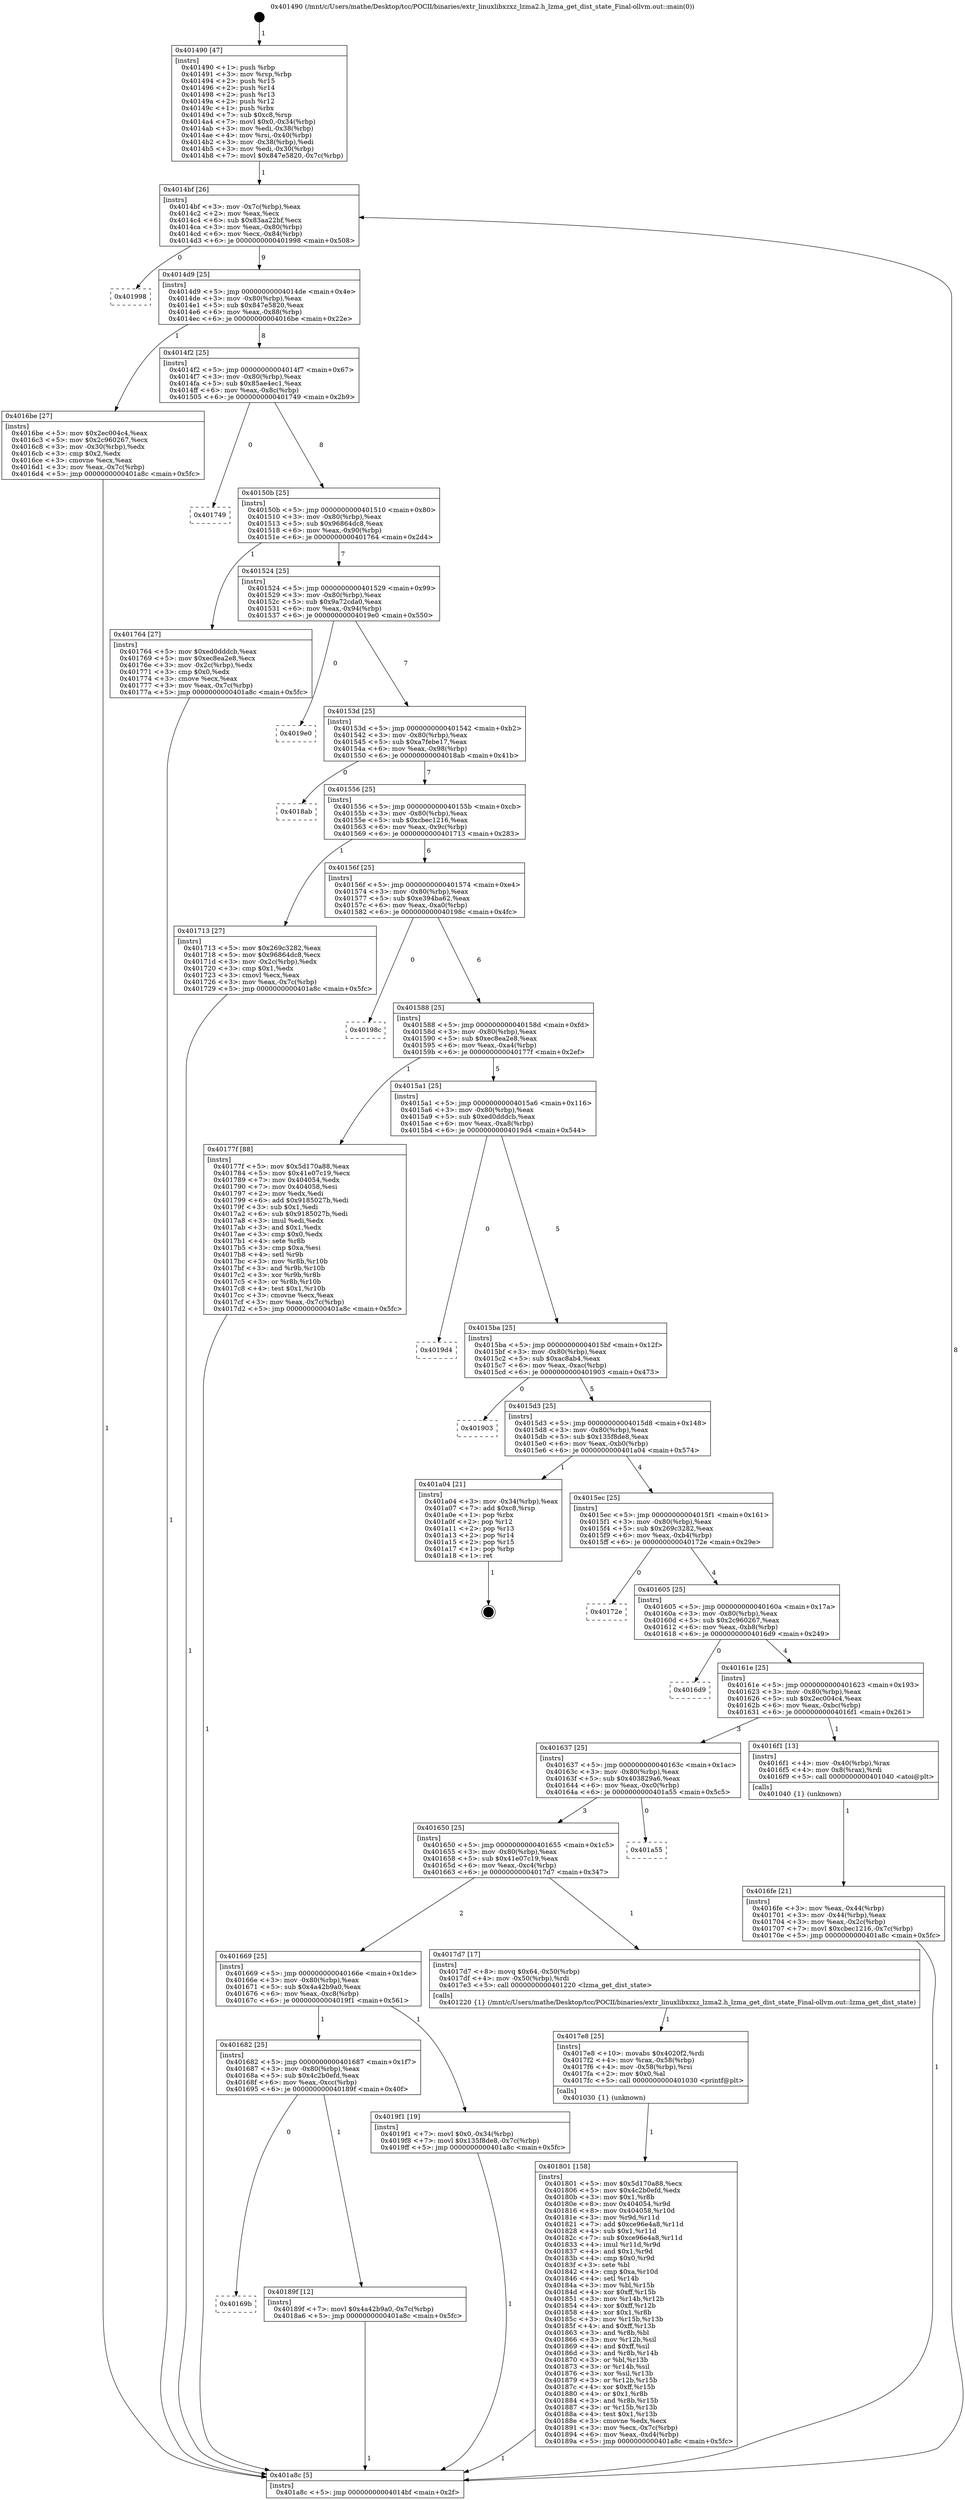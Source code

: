 digraph "0x401490" {
  label = "0x401490 (/mnt/c/Users/mathe/Desktop/tcc/POCII/binaries/extr_linuxlibxzxz_lzma2.h_lzma_get_dist_state_Final-ollvm.out::main(0))"
  labelloc = "t"
  node[shape=record]

  Entry [label="",width=0.3,height=0.3,shape=circle,fillcolor=black,style=filled]
  "0x4014bf" [label="{
     0x4014bf [26]\l
     | [instrs]\l
     &nbsp;&nbsp;0x4014bf \<+3\>: mov -0x7c(%rbp),%eax\l
     &nbsp;&nbsp;0x4014c2 \<+2\>: mov %eax,%ecx\l
     &nbsp;&nbsp;0x4014c4 \<+6\>: sub $0x83aa22bf,%ecx\l
     &nbsp;&nbsp;0x4014ca \<+3\>: mov %eax,-0x80(%rbp)\l
     &nbsp;&nbsp;0x4014cd \<+6\>: mov %ecx,-0x84(%rbp)\l
     &nbsp;&nbsp;0x4014d3 \<+6\>: je 0000000000401998 \<main+0x508\>\l
  }"]
  "0x401998" [label="{
     0x401998\l
  }", style=dashed]
  "0x4014d9" [label="{
     0x4014d9 [25]\l
     | [instrs]\l
     &nbsp;&nbsp;0x4014d9 \<+5\>: jmp 00000000004014de \<main+0x4e\>\l
     &nbsp;&nbsp;0x4014de \<+3\>: mov -0x80(%rbp),%eax\l
     &nbsp;&nbsp;0x4014e1 \<+5\>: sub $0x847e5820,%eax\l
     &nbsp;&nbsp;0x4014e6 \<+6\>: mov %eax,-0x88(%rbp)\l
     &nbsp;&nbsp;0x4014ec \<+6\>: je 00000000004016be \<main+0x22e\>\l
  }"]
  Exit [label="",width=0.3,height=0.3,shape=circle,fillcolor=black,style=filled,peripheries=2]
  "0x4016be" [label="{
     0x4016be [27]\l
     | [instrs]\l
     &nbsp;&nbsp;0x4016be \<+5\>: mov $0x2ec004c4,%eax\l
     &nbsp;&nbsp;0x4016c3 \<+5\>: mov $0x2c960267,%ecx\l
     &nbsp;&nbsp;0x4016c8 \<+3\>: mov -0x30(%rbp),%edx\l
     &nbsp;&nbsp;0x4016cb \<+3\>: cmp $0x2,%edx\l
     &nbsp;&nbsp;0x4016ce \<+3\>: cmovne %ecx,%eax\l
     &nbsp;&nbsp;0x4016d1 \<+3\>: mov %eax,-0x7c(%rbp)\l
     &nbsp;&nbsp;0x4016d4 \<+5\>: jmp 0000000000401a8c \<main+0x5fc\>\l
  }"]
  "0x4014f2" [label="{
     0x4014f2 [25]\l
     | [instrs]\l
     &nbsp;&nbsp;0x4014f2 \<+5\>: jmp 00000000004014f7 \<main+0x67\>\l
     &nbsp;&nbsp;0x4014f7 \<+3\>: mov -0x80(%rbp),%eax\l
     &nbsp;&nbsp;0x4014fa \<+5\>: sub $0x85ae4ec1,%eax\l
     &nbsp;&nbsp;0x4014ff \<+6\>: mov %eax,-0x8c(%rbp)\l
     &nbsp;&nbsp;0x401505 \<+6\>: je 0000000000401749 \<main+0x2b9\>\l
  }"]
  "0x401a8c" [label="{
     0x401a8c [5]\l
     | [instrs]\l
     &nbsp;&nbsp;0x401a8c \<+5\>: jmp 00000000004014bf \<main+0x2f\>\l
  }"]
  "0x401490" [label="{
     0x401490 [47]\l
     | [instrs]\l
     &nbsp;&nbsp;0x401490 \<+1\>: push %rbp\l
     &nbsp;&nbsp;0x401491 \<+3\>: mov %rsp,%rbp\l
     &nbsp;&nbsp;0x401494 \<+2\>: push %r15\l
     &nbsp;&nbsp;0x401496 \<+2\>: push %r14\l
     &nbsp;&nbsp;0x401498 \<+2\>: push %r13\l
     &nbsp;&nbsp;0x40149a \<+2\>: push %r12\l
     &nbsp;&nbsp;0x40149c \<+1\>: push %rbx\l
     &nbsp;&nbsp;0x40149d \<+7\>: sub $0xc8,%rsp\l
     &nbsp;&nbsp;0x4014a4 \<+7\>: movl $0x0,-0x34(%rbp)\l
     &nbsp;&nbsp;0x4014ab \<+3\>: mov %edi,-0x38(%rbp)\l
     &nbsp;&nbsp;0x4014ae \<+4\>: mov %rsi,-0x40(%rbp)\l
     &nbsp;&nbsp;0x4014b2 \<+3\>: mov -0x38(%rbp),%edi\l
     &nbsp;&nbsp;0x4014b5 \<+3\>: mov %edi,-0x30(%rbp)\l
     &nbsp;&nbsp;0x4014b8 \<+7\>: movl $0x847e5820,-0x7c(%rbp)\l
  }"]
  "0x40169b" [label="{
     0x40169b\l
  }", style=dashed]
  "0x401749" [label="{
     0x401749\l
  }", style=dashed]
  "0x40150b" [label="{
     0x40150b [25]\l
     | [instrs]\l
     &nbsp;&nbsp;0x40150b \<+5\>: jmp 0000000000401510 \<main+0x80\>\l
     &nbsp;&nbsp;0x401510 \<+3\>: mov -0x80(%rbp),%eax\l
     &nbsp;&nbsp;0x401513 \<+5\>: sub $0x96864dc8,%eax\l
     &nbsp;&nbsp;0x401518 \<+6\>: mov %eax,-0x90(%rbp)\l
     &nbsp;&nbsp;0x40151e \<+6\>: je 0000000000401764 \<main+0x2d4\>\l
  }"]
  "0x40189f" [label="{
     0x40189f [12]\l
     | [instrs]\l
     &nbsp;&nbsp;0x40189f \<+7\>: movl $0x4a42b9a0,-0x7c(%rbp)\l
     &nbsp;&nbsp;0x4018a6 \<+5\>: jmp 0000000000401a8c \<main+0x5fc\>\l
  }"]
  "0x401764" [label="{
     0x401764 [27]\l
     | [instrs]\l
     &nbsp;&nbsp;0x401764 \<+5\>: mov $0xed0dddcb,%eax\l
     &nbsp;&nbsp;0x401769 \<+5\>: mov $0xec8ea2e8,%ecx\l
     &nbsp;&nbsp;0x40176e \<+3\>: mov -0x2c(%rbp),%edx\l
     &nbsp;&nbsp;0x401771 \<+3\>: cmp $0x0,%edx\l
     &nbsp;&nbsp;0x401774 \<+3\>: cmove %ecx,%eax\l
     &nbsp;&nbsp;0x401777 \<+3\>: mov %eax,-0x7c(%rbp)\l
     &nbsp;&nbsp;0x40177a \<+5\>: jmp 0000000000401a8c \<main+0x5fc\>\l
  }"]
  "0x401524" [label="{
     0x401524 [25]\l
     | [instrs]\l
     &nbsp;&nbsp;0x401524 \<+5\>: jmp 0000000000401529 \<main+0x99\>\l
     &nbsp;&nbsp;0x401529 \<+3\>: mov -0x80(%rbp),%eax\l
     &nbsp;&nbsp;0x40152c \<+5\>: sub $0x9a72cda0,%eax\l
     &nbsp;&nbsp;0x401531 \<+6\>: mov %eax,-0x94(%rbp)\l
     &nbsp;&nbsp;0x401537 \<+6\>: je 00000000004019e0 \<main+0x550\>\l
  }"]
  "0x401682" [label="{
     0x401682 [25]\l
     | [instrs]\l
     &nbsp;&nbsp;0x401682 \<+5\>: jmp 0000000000401687 \<main+0x1f7\>\l
     &nbsp;&nbsp;0x401687 \<+3\>: mov -0x80(%rbp),%eax\l
     &nbsp;&nbsp;0x40168a \<+5\>: sub $0x4c2b0efd,%eax\l
     &nbsp;&nbsp;0x40168f \<+6\>: mov %eax,-0xcc(%rbp)\l
     &nbsp;&nbsp;0x401695 \<+6\>: je 000000000040189f \<main+0x40f\>\l
  }"]
  "0x4019e0" [label="{
     0x4019e0\l
  }", style=dashed]
  "0x40153d" [label="{
     0x40153d [25]\l
     | [instrs]\l
     &nbsp;&nbsp;0x40153d \<+5\>: jmp 0000000000401542 \<main+0xb2\>\l
     &nbsp;&nbsp;0x401542 \<+3\>: mov -0x80(%rbp),%eax\l
     &nbsp;&nbsp;0x401545 \<+5\>: sub $0xa7febe17,%eax\l
     &nbsp;&nbsp;0x40154a \<+6\>: mov %eax,-0x98(%rbp)\l
     &nbsp;&nbsp;0x401550 \<+6\>: je 00000000004018ab \<main+0x41b\>\l
  }"]
  "0x4019f1" [label="{
     0x4019f1 [19]\l
     | [instrs]\l
     &nbsp;&nbsp;0x4019f1 \<+7\>: movl $0x0,-0x34(%rbp)\l
     &nbsp;&nbsp;0x4019f8 \<+7\>: movl $0x135f8de8,-0x7c(%rbp)\l
     &nbsp;&nbsp;0x4019ff \<+5\>: jmp 0000000000401a8c \<main+0x5fc\>\l
  }"]
  "0x4018ab" [label="{
     0x4018ab\l
  }", style=dashed]
  "0x401556" [label="{
     0x401556 [25]\l
     | [instrs]\l
     &nbsp;&nbsp;0x401556 \<+5\>: jmp 000000000040155b \<main+0xcb\>\l
     &nbsp;&nbsp;0x40155b \<+3\>: mov -0x80(%rbp),%eax\l
     &nbsp;&nbsp;0x40155e \<+5\>: sub $0xcbec1216,%eax\l
     &nbsp;&nbsp;0x401563 \<+6\>: mov %eax,-0x9c(%rbp)\l
     &nbsp;&nbsp;0x401569 \<+6\>: je 0000000000401713 \<main+0x283\>\l
  }"]
  "0x401801" [label="{
     0x401801 [158]\l
     | [instrs]\l
     &nbsp;&nbsp;0x401801 \<+5\>: mov $0x5d170a88,%ecx\l
     &nbsp;&nbsp;0x401806 \<+5\>: mov $0x4c2b0efd,%edx\l
     &nbsp;&nbsp;0x40180b \<+3\>: mov $0x1,%r8b\l
     &nbsp;&nbsp;0x40180e \<+8\>: mov 0x404054,%r9d\l
     &nbsp;&nbsp;0x401816 \<+8\>: mov 0x404058,%r10d\l
     &nbsp;&nbsp;0x40181e \<+3\>: mov %r9d,%r11d\l
     &nbsp;&nbsp;0x401821 \<+7\>: add $0xce96e4a8,%r11d\l
     &nbsp;&nbsp;0x401828 \<+4\>: sub $0x1,%r11d\l
     &nbsp;&nbsp;0x40182c \<+7\>: sub $0xce96e4a8,%r11d\l
     &nbsp;&nbsp;0x401833 \<+4\>: imul %r11d,%r9d\l
     &nbsp;&nbsp;0x401837 \<+4\>: and $0x1,%r9d\l
     &nbsp;&nbsp;0x40183b \<+4\>: cmp $0x0,%r9d\l
     &nbsp;&nbsp;0x40183f \<+3\>: sete %bl\l
     &nbsp;&nbsp;0x401842 \<+4\>: cmp $0xa,%r10d\l
     &nbsp;&nbsp;0x401846 \<+4\>: setl %r14b\l
     &nbsp;&nbsp;0x40184a \<+3\>: mov %bl,%r15b\l
     &nbsp;&nbsp;0x40184d \<+4\>: xor $0xff,%r15b\l
     &nbsp;&nbsp;0x401851 \<+3\>: mov %r14b,%r12b\l
     &nbsp;&nbsp;0x401854 \<+4\>: xor $0xff,%r12b\l
     &nbsp;&nbsp;0x401858 \<+4\>: xor $0x1,%r8b\l
     &nbsp;&nbsp;0x40185c \<+3\>: mov %r15b,%r13b\l
     &nbsp;&nbsp;0x40185f \<+4\>: and $0xff,%r13b\l
     &nbsp;&nbsp;0x401863 \<+3\>: and %r8b,%bl\l
     &nbsp;&nbsp;0x401866 \<+3\>: mov %r12b,%sil\l
     &nbsp;&nbsp;0x401869 \<+4\>: and $0xff,%sil\l
     &nbsp;&nbsp;0x40186d \<+3\>: and %r8b,%r14b\l
     &nbsp;&nbsp;0x401870 \<+3\>: or %bl,%r13b\l
     &nbsp;&nbsp;0x401873 \<+3\>: or %r14b,%sil\l
     &nbsp;&nbsp;0x401876 \<+3\>: xor %sil,%r13b\l
     &nbsp;&nbsp;0x401879 \<+3\>: or %r12b,%r15b\l
     &nbsp;&nbsp;0x40187c \<+4\>: xor $0xff,%r15b\l
     &nbsp;&nbsp;0x401880 \<+4\>: or $0x1,%r8b\l
     &nbsp;&nbsp;0x401884 \<+3\>: and %r8b,%r15b\l
     &nbsp;&nbsp;0x401887 \<+3\>: or %r15b,%r13b\l
     &nbsp;&nbsp;0x40188a \<+4\>: test $0x1,%r13b\l
     &nbsp;&nbsp;0x40188e \<+3\>: cmovne %edx,%ecx\l
     &nbsp;&nbsp;0x401891 \<+3\>: mov %ecx,-0x7c(%rbp)\l
     &nbsp;&nbsp;0x401894 \<+6\>: mov %eax,-0xd4(%rbp)\l
     &nbsp;&nbsp;0x40189a \<+5\>: jmp 0000000000401a8c \<main+0x5fc\>\l
  }"]
  "0x401713" [label="{
     0x401713 [27]\l
     | [instrs]\l
     &nbsp;&nbsp;0x401713 \<+5\>: mov $0x269c3282,%eax\l
     &nbsp;&nbsp;0x401718 \<+5\>: mov $0x96864dc8,%ecx\l
     &nbsp;&nbsp;0x40171d \<+3\>: mov -0x2c(%rbp),%edx\l
     &nbsp;&nbsp;0x401720 \<+3\>: cmp $0x1,%edx\l
     &nbsp;&nbsp;0x401723 \<+3\>: cmovl %ecx,%eax\l
     &nbsp;&nbsp;0x401726 \<+3\>: mov %eax,-0x7c(%rbp)\l
     &nbsp;&nbsp;0x401729 \<+5\>: jmp 0000000000401a8c \<main+0x5fc\>\l
  }"]
  "0x40156f" [label="{
     0x40156f [25]\l
     | [instrs]\l
     &nbsp;&nbsp;0x40156f \<+5\>: jmp 0000000000401574 \<main+0xe4\>\l
     &nbsp;&nbsp;0x401574 \<+3\>: mov -0x80(%rbp),%eax\l
     &nbsp;&nbsp;0x401577 \<+5\>: sub $0xe394ba62,%eax\l
     &nbsp;&nbsp;0x40157c \<+6\>: mov %eax,-0xa0(%rbp)\l
     &nbsp;&nbsp;0x401582 \<+6\>: je 000000000040198c \<main+0x4fc\>\l
  }"]
  "0x4017e8" [label="{
     0x4017e8 [25]\l
     | [instrs]\l
     &nbsp;&nbsp;0x4017e8 \<+10\>: movabs $0x4020f2,%rdi\l
     &nbsp;&nbsp;0x4017f2 \<+4\>: mov %rax,-0x58(%rbp)\l
     &nbsp;&nbsp;0x4017f6 \<+4\>: mov -0x58(%rbp),%rsi\l
     &nbsp;&nbsp;0x4017fa \<+2\>: mov $0x0,%al\l
     &nbsp;&nbsp;0x4017fc \<+5\>: call 0000000000401030 \<printf@plt\>\l
     | [calls]\l
     &nbsp;&nbsp;0x401030 \{1\} (unknown)\l
  }"]
  "0x40198c" [label="{
     0x40198c\l
  }", style=dashed]
  "0x401588" [label="{
     0x401588 [25]\l
     | [instrs]\l
     &nbsp;&nbsp;0x401588 \<+5\>: jmp 000000000040158d \<main+0xfd\>\l
     &nbsp;&nbsp;0x40158d \<+3\>: mov -0x80(%rbp),%eax\l
     &nbsp;&nbsp;0x401590 \<+5\>: sub $0xec8ea2e8,%eax\l
     &nbsp;&nbsp;0x401595 \<+6\>: mov %eax,-0xa4(%rbp)\l
     &nbsp;&nbsp;0x40159b \<+6\>: je 000000000040177f \<main+0x2ef\>\l
  }"]
  "0x401669" [label="{
     0x401669 [25]\l
     | [instrs]\l
     &nbsp;&nbsp;0x401669 \<+5\>: jmp 000000000040166e \<main+0x1de\>\l
     &nbsp;&nbsp;0x40166e \<+3\>: mov -0x80(%rbp),%eax\l
     &nbsp;&nbsp;0x401671 \<+5\>: sub $0x4a42b9a0,%eax\l
     &nbsp;&nbsp;0x401676 \<+6\>: mov %eax,-0xc8(%rbp)\l
     &nbsp;&nbsp;0x40167c \<+6\>: je 00000000004019f1 \<main+0x561\>\l
  }"]
  "0x40177f" [label="{
     0x40177f [88]\l
     | [instrs]\l
     &nbsp;&nbsp;0x40177f \<+5\>: mov $0x5d170a88,%eax\l
     &nbsp;&nbsp;0x401784 \<+5\>: mov $0x41e07c19,%ecx\l
     &nbsp;&nbsp;0x401789 \<+7\>: mov 0x404054,%edx\l
     &nbsp;&nbsp;0x401790 \<+7\>: mov 0x404058,%esi\l
     &nbsp;&nbsp;0x401797 \<+2\>: mov %edx,%edi\l
     &nbsp;&nbsp;0x401799 \<+6\>: add $0x9185027b,%edi\l
     &nbsp;&nbsp;0x40179f \<+3\>: sub $0x1,%edi\l
     &nbsp;&nbsp;0x4017a2 \<+6\>: sub $0x9185027b,%edi\l
     &nbsp;&nbsp;0x4017a8 \<+3\>: imul %edi,%edx\l
     &nbsp;&nbsp;0x4017ab \<+3\>: and $0x1,%edx\l
     &nbsp;&nbsp;0x4017ae \<+3\>: cmp $0x0,%edx\l
     &nbsp;&nbsp;0x4017b1 \<+4\>: sete %r8b\l
     &nbsp;&nbsp;0x4017b5 \<+3\>: cmp $0xa,%esi\l
     &nbsp;&nbsp;0x4017b8 \<+4\>: setl %r9b\l
     &nbsp;&nbsp;0x4017bc \<+3\>: mov %r8b,%r10b\l
     &nbsp;&nbsp;0x4017bf \<+3\>: and %r9b,%r10b\l
     &nbsp;&nbsp;0x4017c2 \<+3\>: xor %r9b,%r8b\l
     &nbsp;&nbsp;0x4017c5 \<+3\>: or %r8b,%r10b\l
     &nbsp;&nbsp;0x4017c8 \<+4\>: test $0x1,%r10b\l
     &nbsp;&nbsp;0x4017cc \<+3\>: cmovne %ecx,%eax\l
     &nbsp;&nbsp;0x4017cf \<+3\>: mov %eax,-0x7c(%rbp)\l
     &nbsp;&nbsp;0x4017d2 \<+5\>: jmp 0000000000401a8c \<main+0x5fc\>\l
  }"]
  "0x4015a1" [label="{
     0x4015a1 [25]\l
     | [instrs]\l
     &nbsp;&nbsp;0x4015a1 \<+5\>: jmp 00000000004015a6 \<main+0x116\>\l
     &nbsp;&nbsp;0x4015a6 \<+3\>: mov -0x80(%rbp),%eax\l
     &nbsp;&nbsp;0x4015a9 \<+5\>: sub $0xed0dddcb,%eax\l
     &nbsp;&nbsp;0x4015ae \<+6\>: mov %eax,-0xa8(%rbp)\l
     &nbsp;&nbsp;0x4015b4 \<+6\>: je 00000000004019d4 \<main+0x544\>\l
  }"]
  "0x4017d7" [label="{
     0x4017d7 [17]\l
     | [instrs]\l
     &nbsp;&nbsp;0x4017d7 \<+8\>: movq $0x64,-0x50(%rbp)\l
     &nbsp;&nbsp;0x4017df \<+4\>: mov -0x50(%rbp),%rdi\l
     &nbsp;&nbsp;0x4017e3 \<+5\>: call 0000000000401220 \<lzma_get_dist_state\>\l
     | [calls]\l
     &nbsp;&nbsp;0x401220 \{1\} (/mnt/c/Users/mathe/Desktop/tcc/POCII/binaries/extr_linuxlibxzxz_lzma2.h_lzma_get_dist_state_Final-ollvm.out::lzma_get_dist_state)\l
  }"]
  "0x4019d4" [label="{
     0x4019d4\l
  }", style=dashed]
  "0x4015ba" [label="{
     0x4015ba [25]\l
     | [instrs]\l
     &nbsp;&nbsp;0x4015ba \<+5\>: jmp 00000000004015bf \<main+0x12f\>\l
     &nbsp;&nbsp;0x4015bf \<+3\>: mov -0x80(%rbp),%eax\l
     &nbsp;&nbsp;0x4015c2 \<+5\>: sub $0xac8ab4,%eax\l
     &nbsp;&nbsp;0x4015c7 \<+6\>: mov %eax,-0xac(%rbp)\l
     &nbsp;&nbsp;0x4015cd \<+6\>: je 0000000000401903 \<main+0x473\>\l
  }"]
  "0x401650" [label="{
     0x401650 [25]\l
     | [instrs]\l
     &nbsp;&nbsp;0x401650 \<+5\>: jmp 0000000000401655 \<main+0x1c5\>\l
     &nbsp;&nbsp;0x401655 \<+3\>: mov -0x80(%rbp),%eax\l
     &nbsp;&nbsp;0x401658 \<+5\>: sub $0x41e07c19,%eax\l
     &nbsp;&nbsp;0x40165d \<+6\>: mov %eax,-0xc4(%rbp)\l
     &nbsp;&nbsp;0x401663 \<+6\>: je 00000000004017d7 \<main+0x347\>\l
  }"]
  "0x401903" [label="{
     0x401903\l
  }", style=dashed]
  "0x4015d3" [label="{
     0x4015d3 [25]\l
     | [instrs]\l
     &nbsp;&nbsp;0x4015d3 \<+5\>: jmp 00000000004015d8 \<main+0x148\>\l
     &nbsp;&nbsp;0x4015d8 \<+3\>: mov -0x80(%rbp),%eax\l
     &nbsp;&nbsp;0x4015db \<+5\>: sub $0x135f8de8,%eax\l
     &nbsp;&nbsp;0x4015e0 \<+6\>: mov %eax,-0xb0(%rbp)\l
     &nbsp;&nbsp;0x4015e6 \<+6\>: je 0000000000401a04 \<main+0x574\>\l
  }"]
  "0x401a55" [label="{
     0x401a55\l
  }", style=dashed]
  "0x401a04" [label="{
     0x401a04 [21]\l
     | [instrs]\l
     &nbsp;&nbsp;0x401a04 \<+3\>: mov -0x34(%rbp),%eax\l
     &nbsp;&nbsp;0x401a07 \<+7\>: add $0xc8,%rsp\l
     &nbsp;&nbsp;0x401a0e \<+1\>: pop %rbx\l
     &nbsp;&nbsp;0x401a0f \<+2\>: pop %r12\l
     &nbsp;&nbsp;0x401a11 \<+2\>: pop %r13\l
     &nbsp;&nbsp;0x401a13 \<+2\>: pop %r14\l
     &nbsp;&nbsp;0x401a15 \<+2\>: pop %r15\l
     &nbsp;&nbsp;0x401a17 \<+1\>: pop %rbp\l
     &nbsp;&nbsp;0x401a18 \<+1\>: ret\l
  }"]
  "0x4015ec" [label="{
     0x4015ec [25]\l
     | [instrs]\l
     &nbsp;&nbsp;0x4015ec \<+5\>: jmp 00000000004015f1 \<main+0x161\>\l
     &nbsp;&nbsp;0x4015f1 \<+3\>: mov -0x80(%rbp),%eax\l
     &nbsp;&nbsp;0x4015f4 \<+5\>: sub $0x269c3282,%eax\l
     &nbsp;&nbsp;0x4015f9 \<+6\>: mov %eax,-0xb4(%rbp)\l
     &nbsp;&nbsp;0x4015ff \<+6\>: je 000000000040172e \<main+0x29e\>\l
  }"]
  "0x4016fe" [label="{
     0x4016fe [21]\l
     | [instrs]\l
     &nbsp;&nbsp;0x4016fe \<+3\>: mov %eax,-0x44(%rbp)\l
     &nbsp;&nbsp;0x401701 \<+3\>: mov -0x44(%rbp),%eax\l
     &nbsp;&nbsp;0x401704 \<+3\>: mov %eax,-0x2c(%rbp)\l
     &nbsp;&nbsp;0x401707 \<+7\>: movl $0xcbec1216,-0x7c(%rbp)\l
     &nbsp;&nbsp;0x40170e \<+5\>: jmp 0000000000401a8c \<main+0x5fc\>\l
  }"]
  "0x40172e" [label="{
     0x40172e\l
  }", style=dashed]
  "0x401605" [label="{
     0x401605 [25]\l
     | [instrs]\l
     &nbsp;&nbsp;0x401605 \<+5\>: jmp 000000000040160a \<main+0x17a\>\l
     &nbsp;&nbsp;0x40160a \<+3\>: mov -0x80(%rbp),%eax\l
     &nbsp;&nbsp;0x40160d \<+5\>: sub $0x2c960267,%eax\l
     &nbsp;&nbsp;0x401612 \<+6\>: mov %eax,-0xb8(%rbp)\l
     &nbsp;&nbsp;0x401618 \<+6\>: je 00000000004016d9 \<main+0x249\>\l
  }"]
  "0x401637" [label="{
     0x401637 [25]\l
     | [instrs]\l
     &nbsp;&nbsp;0x401637 \<+5\>: jmp 000000000040163c \<main+0x1ac\>\l
     &nbsp;&nbsp;0x40163c \<+3\>: mov -0x80(%rbp),%eax\l
     &nbsp;&nbsp;0x40163f \<+5\>: sub $0x403829a6,%eax\l
     &nbsp;&nbsp;0x401644 \<+6\>: mov %eax,-0xc0(%rbp)\l
     &nbsp;&nbsp;0x40164a \<+6\>: je 0000000000401a55 \<main+0x5c5\>\l
  }"]
  "0x4016d9" [label="{
     0x4016d9\l
  }", style=dashed]
  "0x40161e" [label="{
     0x40161e [25]\l
     | [instrs]\l
     &nbsp;&nbsp;0x40161e \<+5\>: jmp 0000000000401623 \<main+0x193\>\l
     &nbsp;&nbsp;0x401623 \<+3\>: mov -0x80(%rbp),%eax\l
     &nbsp;&nbsp;0x401626 \<+5\>: sub $0x2ec004c4,%eax\l
     &nbsp;&nbsp;0x40162b \<+6\>: mov %eax,-0xbc(%rbp)\l
     &nbsp;&nbsp;0x401631 \<+6\>: je 00000000004016f1 \<main+0x261\>\l
  }"]
  "0x4016f1" [label="{
     0x4016f1 [13]\l
     | [instrs]\l
     &nbsp;&nbsp;0x4016f1 \<+4\>: mov -0x40(%rbp),%rax\l
     &nbsp;&nbsp;0x4016f5 \<+4\>: mov 0x8(%rax),%rdi\l
     &nbsp;&nbsp;0x4016f9 \<+5\>: call 0000000000401040 \<atoi@plt\>\l
     | [calls]\l
     &nbsp;&nbsp;0x401040 \{1\} (unknown)\l
  }"]
  Entry -> "0x401490" [label=" 1"]
  "0x4014bf" -> "0x401998" [label=" 0"]
  "0x4014bf" -> "0x4014d9" [label=" 9"]
  "0x401a04" -> Exit [label=" 1"]
  "0x4014d9" -> "0x4016be" [label=" 1"]
  "0x4014d9" -> "0x4014f2" [label=" 8"]
  "0x4016be" -> "0x401a8c" [label=" 1"]
  "0x401490" -> "0x4014bf" [label=" 1"]
  "0x401a8c" -> "0x4014bf" [label=" 8"]
  "0x4019f1" -> "0x401a8c" [label=" 1"]
  "0x4014f2" -> "0x401749" [label=" 0"]
  "0x4014f2" -> "0x40150b" [label=" 8"]
  "0x40189f" -> "0x401a8c" [label=" 1"]
  "0x40150b" -> "0x401764" [label=" 1"]
  "0x40150b" -> "0x401524" [label=" 7"]
  "0x401682" -> "0x40169b" [label=" 0"]
  "0x401524" -> "0x4019e0" [label=" 0"]
  "0x401524" -> "0x40153d" [label=" 7"]
  "0x401682" -> "0x40189f" [label=" 1"]
  "0x40153d" -> "0x4018ab" [label=" 0"]
  "0x40153d" -> "0x401556" [label=" 7"]
  "0x401669" -> "0x401682" [label=" 1"]
  "0x401556" -> "0x401713" [label=" 1"]
  "0x401556" -> "0x40156f" [label=" 6"]
  "0x401669" -> "0x4019f1" [label=" 1"]
  "0x40156f" -> "0x40198c" [label=" 0"]
  "0x40156f" -> "0x401588" [label=" 6"]
  "0x401801" -> "0x401a8c" [label=" 1"]
  "0x401588" -> "0x40177f" [label=" 1"]
  "0x401588" -> "0x4015a1" [label=" 5"]
  "0x4017e8" -> "0x401801" [label=" 1"]
  "0x4015a1" -> "0x4019d4" [label=" 0"]
  "0x4015a1" -> "0x4015ba" [label=" 5"]
  "0x4017d7" -> "0x4017e8" [label=" 1"]
  "0x4015ba" -> "0x401903" [label=" 0"]
  "0x4015ba" -> "0x4015d3" [label=" 5"]
  "0x401650" -> "0x4017d7" [label=" 1"]
  "0x4015d3" -> "0x401a04" [label=" 1"]
  "0x4015d3" -> "0x4015ec" [label=" 4"]
  "0x401650" -> "0x401669" [label=" 2"]
  "0x4015ec" -> "0x40172e" [label=" 0"]
  "0x4015ec" -> "0x401605" [label=" 4"]
  "0x401637" -> "0x401a55" [label=" 0"]
  "0x401605" -> "0x4016d9" [label=" 0"]
  "0x401605" -> "0x40161e" [label=" 4"]
  "0x401637" -> "0x401650" [label=" 3"]
  "0x40161e" -> "0x4016f1" [label=" 1"]
  "0x40161e" -> "0x401637" [label=" 3"]
  "0x4016f1" -> "0x4016fe" [label=" 1"]
  "0x4016fe" -> "0x401a8c" [label=" 1"]
  "0x401713" -> "0x401a8c" [label=" 1"]
  "0x401764" -> "0x401a8c" [label=" 1"]
  "0x40177f" -> "0x401a8c" [label=" 1"]
}
